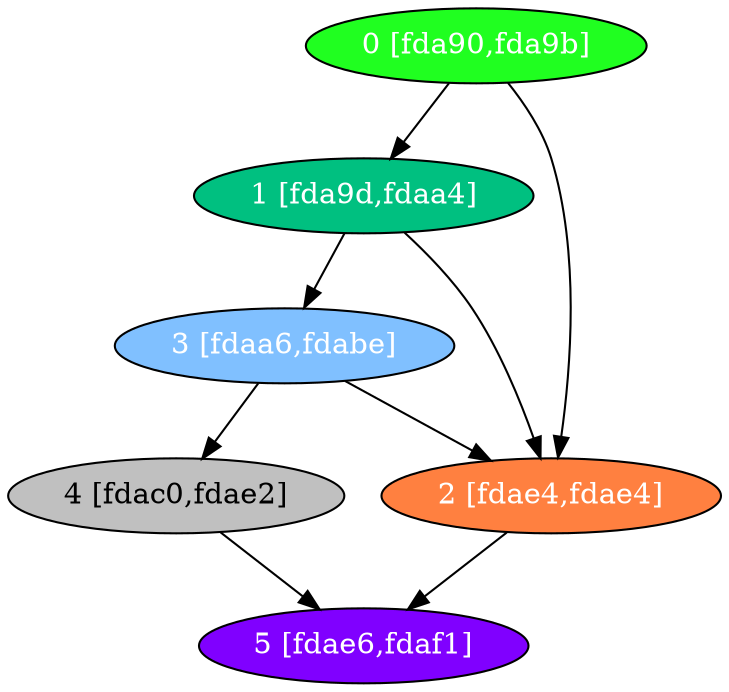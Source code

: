 diGraph libnss3{
	libnss3_0  [style=filled fillcolor="#20FF20" fontcolor="#ffffff" shape=oval label="0 [fda90,fda9b]"]
	libnss3_1  [style=filled fillcolor="#00C080" fontcolor="#ffffff" shape=oval label="1 [fda9d,fdaa4]"]
	libnss3_2  [style=filled fillcolor="#FF8040" fontcolor="#ffffff" shape=oval label="2 [fdae4,fdae4]"]
	libnss3_3  [style=filled fillcolor="#80C0FF" fontcolor="#ffffff" shape=oval label="3 [fdaa6,fdabe]"]
	libnss3_4  [style=filled fillcolor="#C0C0C0" fontcolor="#000000" shape=oval label="4 [fdac0,fdae2]"]
	libnss3_5  [style=filled fillcolor="#8000FF" fontcolor="#ffffff" shape=oval label="5 [fdae6,fdaf1]"]

	libnss3_0 -> libnss3_1
	libnss3_0 -> libnss3_2
	libnss3_1 -> libnss3_2
	libnss3_1 -> libnss3_3
	libnss3_2 -> libnss3_5
	libnss3_3 -> libnss3_2
	libnss3_3 -> libnss3_4
	libnss3_4 -> libnss3_5
}